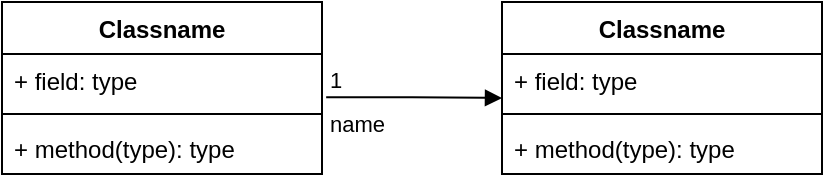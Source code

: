 <mxfile version="24.8.1">
  <diagram name="Page-1" id="bI9QpSKkZi_DiktnBs_3">
    <mxGraphModel dx="1290" dy="470" grid="1" gridSize="10" guides="1" tooltips="1" connect="1" arrows="1" fold="1" page="1" pageScale="1" pageWidth="827" pageHeight="1169" math="0" shadow="0">
      <root>
        <mxCell id="0" />
        <mxCell id="1" parent="0" />
        <mxCell id="3DAPn67qFgr6pZ0WOsif-2" value="Classname" style="swimlane;fontStyle=1;align=center;verticalAlign=top;childLayout=stackLayout;horizontal=1;startSize=26;horizontalStack=0;resizeParent=1;resizeParentMax=0;resizeLast=0;collapsible=1;marginBottom=0;whiteSpace=wrap;html=1;" vertex="1" parent="1">
          <mxGeometry x="330" y="400" width="160" height="86" as="geometry" />
        </mxCell>
        <mxCell id="3DAPn67qFgr6pZ0WOsif-3" value="+ field: type" style="text;strokeColor=none;fillColor=none;align=left;verticalAlign=top;spacingLeft=4;spacingRight=4;overflow=hidden;rotatable=0;points=[[0,0.5],[1,0.5]];portConstraint=eastwest;whiteSpace=wrap;html=1;" vertex="1" parent="3DAPn67qFgr6pZ0WOsif-2">
          <mxGeometry y="26" width="160" height="26" as="geometry" />
        </mxCell>
        <mxCell id="3DAPn67qFgr6pZ0WOsif-4" value="" style="line;strokeWidth=1;fillColor=none;align=left;verticalAlign=middle;spacingTop=-1;spacingLeft=3;spacingRight=3;rotatable=0;labelPosition=right;points=[];portConstraint=eastwest;strokeColor=inherit;" vertex="1" parent="3DAPn67qFgr6pZ0WOsif-2">
          <mxGeometry y="52" width="160" height="8" as="geometry" />
        </mxCell>
        <mxCell id="3DAPn67qFgr6pZ0WOsif-5" value="+ method(type): type" style="text;strokeColor=none;fillColor=none;align=left;verticalAlign=top;spacingLeft=4;spacingRight=4;overflow=hidden;rotatable=0;points=[[0,0.5],[1,0.5]];portConstraint=eastwest;whiteSpace=wrap;html=1;" vertex="1" parent="3DAPn67qFgr6pZ0WOsif-2">
          <mxGeometry y="60" width="160" height="26" as="geometry" />
        </mxCell>
        <mxCell id="3DAPn67qFgr6pZ0WOsif-6" value="Classname" style="swimlane;fontStyle=1;align=center;verticalAlign=top;childLayout=stackLayout;horizontal=1;startSize=26;horizontalStack=0;resizeParent=1;resizeParentMax=0;resizeLast=0;collapsible=1;marginBottom=0;whiteSpace=wrap;html=1;" vertex="1" parent="1">
          <mxGeometry x="80" y="400" width="160" height="86" as="geometry" />
        </mxCell>
        <mxCell id="3DAPn67qFgr6pZ0WOsif-7" value="+ field: type" style="text;strokeColor=none;fillColor=none;align=left;verticalAlign=top;spacingLeft=4;spacingRight=4;overflow=hidden;rotatable=0;points=[[0,0.5],[1,0.5]];portConstraint=eastwest;whiteSpace=wrap;html=1;" vertex="1" parent="3DAPn67qFgr6pZ0WOsif-6">
          <mxGeometry y="26" width="160" height="26" as="geometry" />
        </mxCell>
        <mxCell id="3DAPn67qFgr6pZ0WOsif-8" value="" style="line;strokeWidth=1;fillColor=none;align=left;verticalAlign=middle;spacingTop=-1;spacingLeft=3;spacingRight=3;rotatable=0;labelPosition=right;points=[];portConstraint=eastwest;strokeColor=inherit;" vertex="1" parent="3DAPn67qFgr6pZ0WOsif-6">
          <mxGeometry y="52" width="160" height="8" as="geometry" />
        </mxCell>
        <mxCell id="3DAPn67qFgr6pZ0WOsif-9" value="+ method(type): type" style="text;strokeColor=none;fillColor=none;align=left;verticalAlign=top;spacingLeft=4;spacingRight=4;overflow=hidden;rotatable=0;points=[[0,0.5],[1,0.5]];portConstraint=eastwest;whiteSpace=wrap;html=1;" vertex="1" parent="3DAPn67qFgr6pZ0WOsif-6">
          <mxGeometry y="60" width="160" height="26" as="geometry" />
        </mxCell>
        <mxCell id="3DAPn67qFgr6pZ0WOsif-10" value="name" style="endArrow=block;endFill=1;html=1;edgeStyle=orthogonalEdgeStyle;align=left;verticalAlign=top;rounded=0;exitX=1.013;exitY=0.831;exitDx=0;exitDy=0;exitPerimeter=0;" edge="1" parent="1" source="3DAPn67qFgr6pZ0WOsif-7">
          <mxGeometry x="-1" relative="1" as="geometry">
            <mxPoint x="250" y="450" as="sourcePoint" />
            <mxPoint x="330" y="448" as="targetPoint" />
          </mxGeometry>
        </mxCell>
        <mxCell id="3DAPn67qFgr6pZ0WOsif-11" value="1" style="edgeLabel;resizable=0;html=1;align=left;verticalAlign=bottom;" connectable="0" vertex="1" parent="3DAPn67qFgr6pZ0WOsif-10">
          <mxGeometry x="-1" relative="1" as="geometry" />
        </mxCell>
      </root>
    </mxGraphModel>
  </diagram>
</mxfile>
